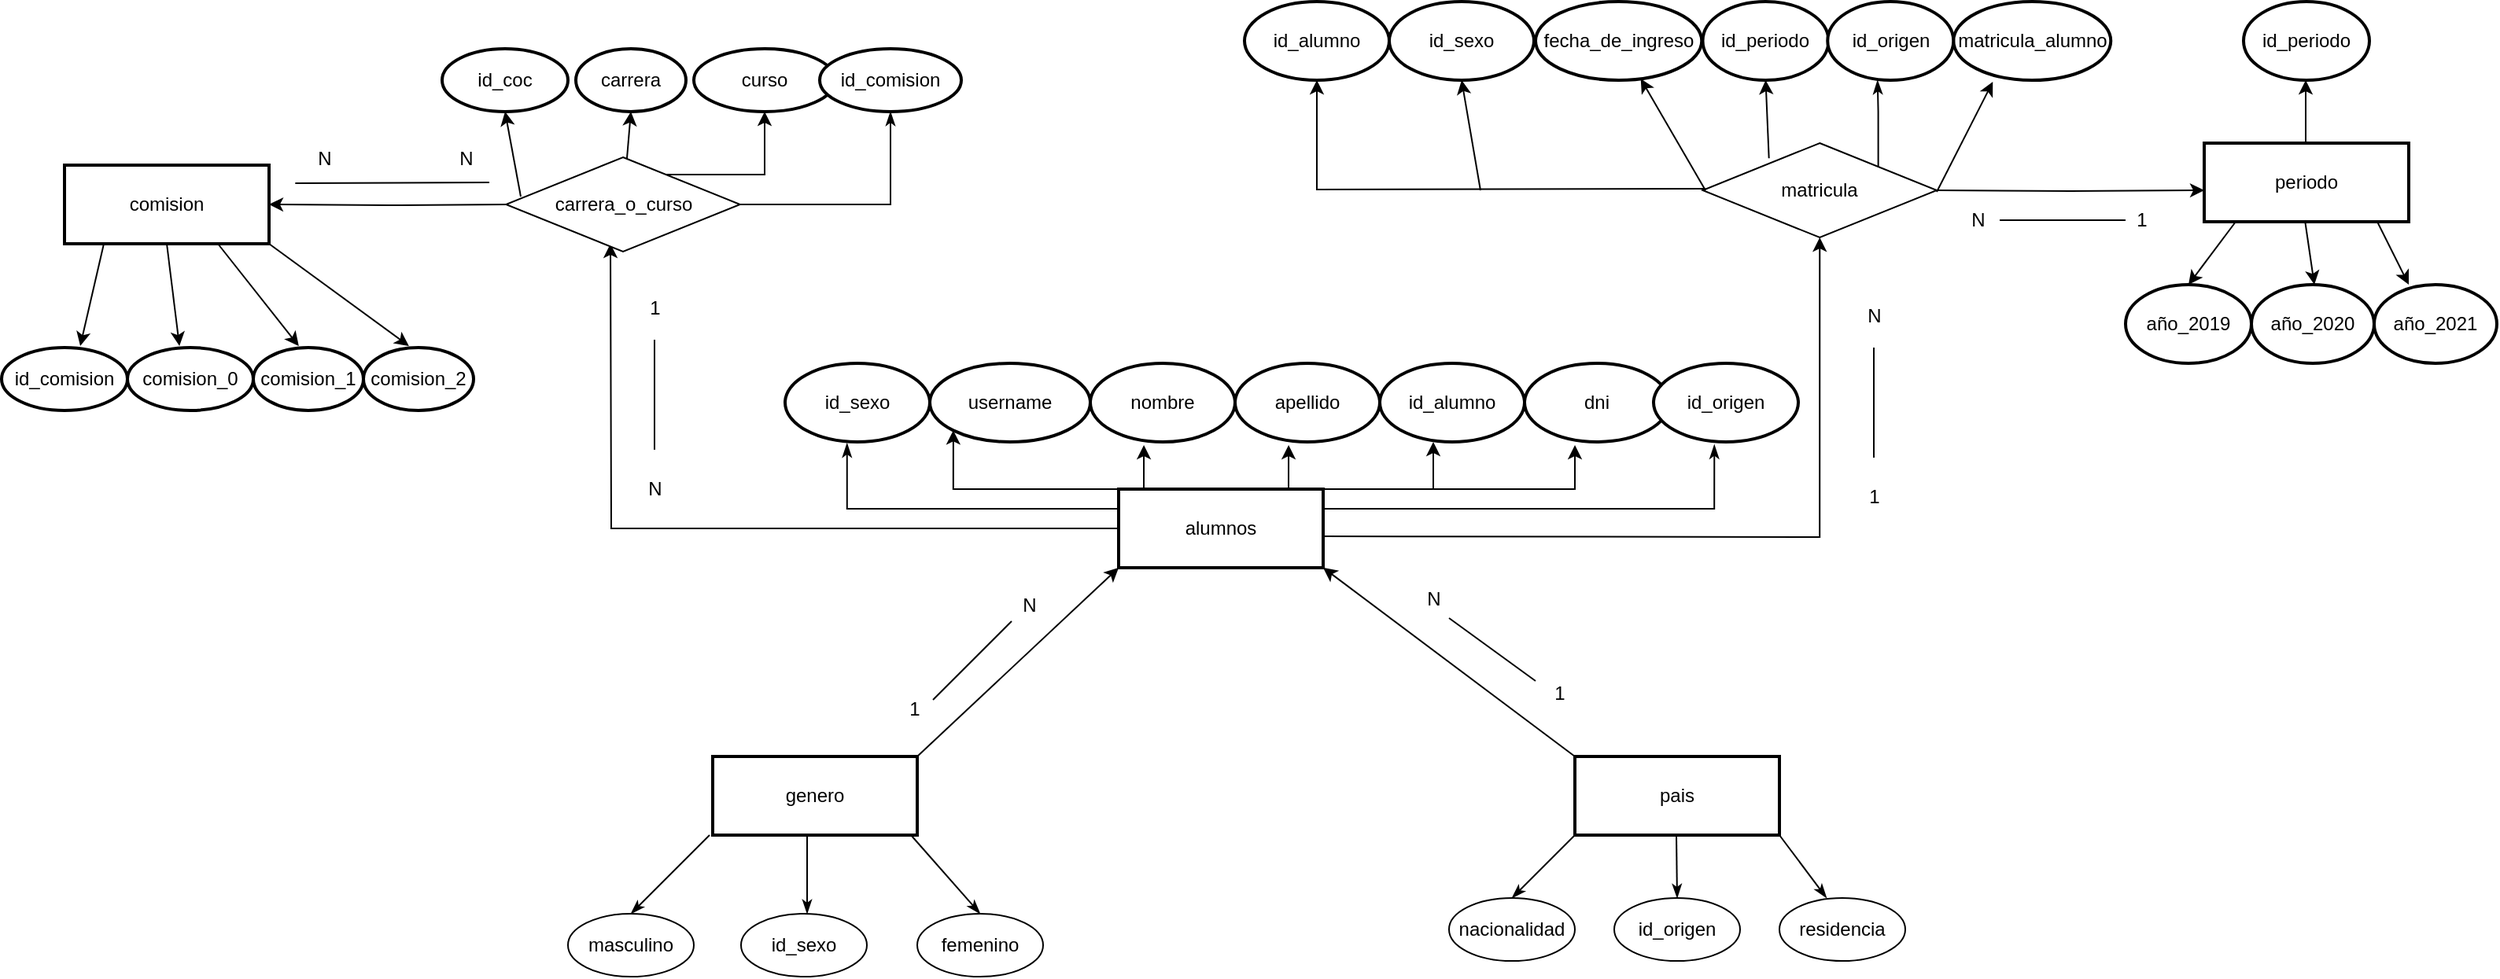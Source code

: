 <mxfile version="20.5.3" type="github">
  <diagram id="R2lEEEUBdFMjLlhIrx00" name="Page-1">
    <mxGraphModel dx="2285" dy="3212" grid="1" gridSize="10" guides="1" tooltips="1" connect="1" arrows="1" fold="1" page="1" pageScale="1" pageWidth="1100" pageHeight="850" background="#ffffff" math="0" shadow="0" extFonts="Permanent Marker^https://fonts.googleapis.com/css?family=Permanent+Marker">
      <root>
        <mxCell id="0" />
        <mxCell id="1" parent="0" />
        <mxCell id="P7RZuyyVcovGChBNpJfx-28" style="edgeStyle=orthogonalEdgeStyle;rounded=0;orthogonalLoop=1;jettySize=auto;html=1;entryX=1;entryY=0.5;entryDx=0;entryDy=0;startArrow=classic;startFill=1;exitX=-0.031;exitY=0.64;exitDx=0;exitDy=0;exitPerimeter=0;endArrow=none;endFill=0;" parent="1" target="rtn4qF55fu9jI-2fw3Xw-27" edge="1">
          <mxGeometry relative="1" as="geometry">
            <mxPoint x="810.0" y="-2220" as="sourcePoint" />
            <mxPoint x="616.03" y="-2260" as="targetPoint" />
            <Array as="points" />
          </mxGeometry>
        </mxCell>
        <mxCell id="P7RZuyyVcovGChBNpJfx-30" style="edgeStyle=orthogonalEdgeStyle;rounded=0;orthogonalLoop=1;jettySize=auto;html=1;exitX=0.5;exitY=0;exitDx=0;exitDy=0;entryX=0.5;entryY=1;entryDx=0;entryDy=0;" parent="1" target="P7RZuyyVcovGChBNpJfx-31" edge="1">
          <mxGeometry relative="1" as="geometry">
            <mxPoint x="493" y="-2221" as="sourcePoint" />
            <mxPoint x="493" y="-2261" as="targetPoint" />
          </mxGeometry>
        </mxCell>
        <mxCell id="P7RZuyyVcovGChBNpJfx-31" value="id_alumno" style="ellipse;whiteSpace=wrap;html=1;strokeWidth=2;" parent="1" vertex="1">
          <mxGeometry x="200" y="-2340" width="92" height="50" as="geometry" />
        </mxCell>
        <mxCell id="P7RZuyyVcovGChBNpJfx-40" style="edgeStyle=orthogonalEdgeStyle;rounded=0;orthogonalLoop=1;jettySize=auto;html=1;exitX=0;exitY=0;exitDx=0;exitDy=0;entryX=0;entryY=1;entryDx=0;entryDy=0;" parent="1" source="P7RZuyyVcovGChBNpJfx-33" target="P7RZuyyVcovGChBNpJfx-34" edge="1">
          <mxGeometry relative="1" as="geometry">
            <mxPoint x="10" y="-2050" as="targetPoint" />
            <Array as="points">
              <mxPoint x="15" y="-2030" />
            </Array>
          </mxGeometry>
        </mxCell>
        <mxCell id="P7RZuyyVcovGChBNpJfx-43" style="edgeStyle=orthogonalEdgeStyle;rounded=0;orthogonalLoop=1;jettySize=auto;html=1;exitX=0.25;exitY=0;exitDx=0;exitDy=0;entryX=0.37;entryY=1.04;entryDx=0;entryDy=0;entryPerimeter=0;" parent="1" source="P7RZuyyVcovGChBNpJfx-33" target="P7RZuyyVcovGChBNpJfx-39" edge="1">
          <mxGeometry relative="1" as="geometry" />
        </mxCell>
        <mxCell id="P7RZuyyVcovGChBNpJfx-49" style="edgeStyle=orthogonalEdgeStyle;rounded=0;orthogonalLoop=1;jettySize=auto;html=1;exitX=1;exitY=0;exitDx=0;exitDy=0;" parent="1" source="P7RZuyyVcovGChBNpJfx-33" edge="1">
          <mxGeometry relative="1" as="geometry">
            <mxPoint x="320" y="-2060" as="targetPoint" />
            <Array as="points">
              <mxPoint x="320" y="-2030" />
            </Array>
          </mxGeometry>
        </mxCell>
        <mxCell id="P7RZuyyVcovGChBNpJfx-56" style="edgeStyle=orthogonalEdgeStyle;rounded=0;orthogonalLoop=1;jettySize=auto;html=1;exitX=1;exitY=0;exitDx=0;exitDy=0;entryX=0.348;entryY=1.04;entryDx=0;entryDy=0;entryPerimeter=0;" parent="1" source="P7RZuyyVcovGChBNpJfx-33" target="P7RZuyyVcovGChBNpJfx-57" edge="1">
          <mxGeometry relative="1" as="geometry">
            <mxPoint x="410" y="-2045" as="targetPoint" />
            <Array as="points">
              <mxPoint x="410" y="-2030" />
            </Array>
          </mxGeometry>
        </mxCell>
        <mxCell id="a0SRRGbEDtVltzsN9R0g-11" style="edgeStyle=orthogonalEdgeStyle;rounded=0;orthogonalLoop=1;jettySize=auto;html=1;exitX=1;exitY=0.5;exitDx=0;exitDy=0;entryX=0.5;entryY=1;entryDx=0;entryDy=0;" parent="1" target="rtn4qF55fu9jI-2fw3Xw-27" edge="1">
          <mxGeometry relative="1" as="geometry">
            <mxPoint x="250" y="-2000" as="sourcePoint" />
            <mxPoint x="565.625" y="-2185" as="targetPoint" />
          </mxGeometry>
        </mxCell>
        <mxCell id="No7zWXWMWcnc-TDsIeM8-2" style="edgeStyle=orthogonalEdgeStyle;rounded=0;orthogonalLoop=1;jettySize=auto;html=1;" parent="1" source="P7RZuyyVcovGChBNpJfx-33" edge="1">
          <mxGeometry relative="1" as="geometry">
            <mxPoint x="-203" y="-2186" as="targetPoint" />
          </mxGeometry>
        </mxCell>
        <mxCell id="UTqYSlypCJ8h2DXwA_8x-38" style="edgeStyle=orthogonalEdgeStyle;rounded=0;orthogonalLoop=1;jettySize=auto;html=1;exitX=0;exitY=0.25;exitDx=0;exitDy=0;fontSize=12;startArrow=none;startFill=0;endArrow=classicThin;endFill=1;entryX=0.428;entryY=1.017;entryDx=0;entryDy=0;entryPerimeter=0;" edge="1" parent="1" source="P7RZuyyVcovGChBNpJfx-33" target="UTqYSlypCJ8h2DXwA_8x-42">
          <mxGeometry relative="1" as="geometry">
            <mxPoint x="-60.043" y="-2045" as="targetPoint" />
          </mxGeometry>
        </mxCell>
        <mxCell id="UTqYSlypCJ8h2DXwA_8x-40" style="edgeStyle=orthogonalEdgeStyle;rounded=0;orthogonalLoop=1;jettySize=auto;html=1;exitX=1;exitY=0.25;exitDx=0;exitDy=0;fontSize=12;startArrow=none;startFill=0;endArrow=classicThin;endFill=1;entryX=0.42;entryY=1.035;entryDx=0;entryDy=0;entryPerimeter=0;" edge="1" parent="1" source="P7RZuyyVcovGChBNpJfx-33" target="UTqYSlypCJ8h2DXwA_8x-41">
          <mxGeometry relative="1" as="geometry">
            <mxPoint x="499.957" y="-2045" as="targetPoint" />
          </mxGeometry>
        </mxCell>
        <mxCell id="P7RZuyyVcovGChBNpJfx-33" value="alumnos" style="rounded=0;whiteSpace=wrap;html=1;strokeWidth=2;" parent="1" vertex="1">
          <mxGeometry x="120" y="-2030" width="130" height="50" as="geometry" />
        </mxCell>
        <mxCell id="P7RZuyyVcovGChBNpJfx-34" value="username" style="ellipse;whiteSpace=wrap;html=1;strokeWidth=2;" parent="1" vertex="1">
          <mxGeometry y="-2110" width="102" height="50" as="geometry" />
        </mxCell>
        <mxCell id="P7RZuyyVcovGChBNpJfx-39" value="nombre" style="ellipse;whiteSpace=wrap;html=1;strokeWidth=2;" parent="1" vertex="1">
          <mxGeometry x="102" y="-2110" width="92" height="50" as="geometry" />
        </mxCell>
        <mxCell id="P7RZuyyVcovGChBNpJfx-46" style="edgeStyle=orthogonalEdgeStyle;rounded=0;orthogonalLoop=1;jettySize=auto;html=1;exitX=0.25;exitY=0;exitDx=0;exitDy=0;entryX=0.37;entryY=1.04;entryDx=0;entryDy=0;entryPerimeter=0;" parent="1" target="P7RZuyyVcovGChBNpJfx-47" edge="1">
          <mxGeometry relative="1" as="geometry">
            <mxPoint x="244.5" y="-2030" as="sourcePoint" />
          </mxGeometry>
        </mxCell>
        <mxCell id="P7RZuyyVcovGChBNpJfx-47" value="apellido" style="ellipse;whiteSpace=wrap;html=1;strokeWidth=2;" parent="1" vertex="1">
          <mxGeometry x="194" y="-2110" width="92" height="50" as="geometry" />
        </mxCell>
        <mxCell id="P7RZuyyVcovGChBNpJfx-51" value="id_alumno" style="ellipse;whiteSpace=wrap;html=1;strokeWidth=2;" parent="1" vertex="1">
          <mxGeometry x="286" y="-2110" width="92" height="50" as="geometry" />
        </mxCell>
        <mxCell id="P7RZuyyVcovGChBNpJfx-57" value="dni" style="ellipse;whiteSpace=wrap;html=1;strokeWidth=2;" parent="1" vertex="1">
          <mxGeometry x="378" y="-2110" width="92" height="50" as="geometry" />
        </mxCell>
        <mxCell id="P7RZuyyVcovGChBNpJfx-62" value="matricula_alumno" style="ellipse;whiteSpace=wrap;html=1;strokeWidth=2;" parent="1" vertex="1">
          <mxGeometry x="650.63" y="-2340" width="100" height="50" as="geometry" />
        </mxCell>
        <mxCell id="rtn4qF55fu9jI-2fw3Xw-1" value="pais" style="rounded=0;whiteSpace=wrap;html=1;strokeWidth=2;" parent="1" vertex="1">
          <mxGeometry x="410" y="-1860" width="130" height="50" as="geometry" />
        </mxCell>
        <mxCell id="rtn4qF55fu9jI-2fw3Xw-3" value="genero" style="rounded=0;whiteSpace=wrap;html=1;strokeWidth=2;" parent="1" vertex="1">
          <mxGeometry x="-138" y="-1860" width="130" height="50" as="geometry" />
        </mxCell>
        <mxCell id="rtn4qF55fu9jI-2fw3Xw-7" value="" style="endArrow=none;html=1;rounded=0;startArrow=classicThin;startFill=1;" parent="1" edge="1">
          <mxGeometry width="50" height="50" relative="1" as="geometry">
            <mxPoint x="-190" y="-1760" as="sourcePoint" />
            <mxPoint x="-140" y="-1810" as="targetPoint" />
          </mxGeometry>
        </mxCell>
        <mxCell id="rtn4qF55fu9jI-2fw3Xw-8" value="masculino" style="ellipse;whiteSpace=wrap;html=1;" parent="1" vertex="1">
          <mxGeometry x="-230" y="-1760" width="80" height="40" as="geometry" />
        </mxCell>
        <mxCell id="rtn4qF55fu9jI-2fw3Xw-9" value="femenino" style="ellipse;whiteSpace=wrap;html=1;" parent="1" vertex="1">
          <mxGeometry x="-8" y="-1760" width="80" height="40" as="geometry" />
        </mxCell>
        <mxCell id="rtn4qF55fu9jI-2fw3Xw-10" value="" style="endArrow=none;html=1;rounded=0;startArrow=classicThin;startFill=1;exitX=0.5;exitY=0;exitDx=0;exitDy=0;" parent="1" source="rtn4qF55fu9jI-2fw3Xw-9" edge="1">
          <mxGeometry width="50" height="50" relative="1" as="geometry">
            <mxPoint x="42" y="-1764" as="sourcePoint" />
            <mxPoint x="-12" y="-1810" as="targetPoint" />
          </mxGeometry>
        </mxCell>
        <mxCell id="rtn4qF55fu9jI-2fw3Xw-14" value="" style="endArrow=none;html=1;rounded=0;startArrow=classicThin;startFill=1;" parent="1" edge="1">
          <mxGeometry width="50" height="50" relative="1" as="geometry">
            <mxPoint x="-78" y="-1760" as="sourcePoint" />
            <mxPoint x="-78" y="-1810" as="targetPoint" />
          </mxGeometry>
        </mxCell>
        <mxCell id="rtn4qF55fu9jI-2fw3Xw-15" value="id_sexo" style="ellipse;whiteSpace=wrap;html=1;" parent="1" vertex="1">
          <mxGeometry x="-120" y="-1760" width="80" height="40" as="geometry" />
        </mxCell>
        <mxCell id="rtn4qF55fu9jI-2fw3Xw-16" value="" style="endArrow=none;html=1;rounded=0;startArrow=classicThin;startFill=1;" parent="1" edge="1">
          <mxGeometry width="50" height="50" relative="1" as="geometry">
            <mxPoint x="475" y="-1770" as="sourcePoint" />
            <mxPoint x="474.5" y="-1810" as="targetPoint" />
          </mxGeometry>
        </mxCell>
        <mxCell id="rtn4qF55fu9jI-2fw3Xw-18" value="id_origen" style="ellipse;whiteSpace=wrap;html=1;" parent="1" vertex="1">
          <mxGeometry x="435" y="-1770" width="80" height="40" as="geometry" />
        </mxCell>
        <mxCell id="rtn4qF55fu9jI-2fw3Xw-19" value="" style="endArrow=none;html=1;rounded=0;startArrow=classicThin;startFill=1;" parent="1" edge="1">
          <mxGeometry width="50" height="50" relative="1" as="geometry">
            <mxPoint x="370" y="-1770" as="sourcePoint" />
            <mxPoint x="410" y="-1810" as="targetPoint" />
          </mxGeometry>
        </mxCell>
        <mxCell id="rtn4qF55fu9jI-2fw3Xw-20" value="nacionalidad" style="ellipse;whiteSpace=wrap;html=1;" parent="1" vertex="1">
          <mxGeometry x="330" y="-1770" width="80" height="40" as="geometry" />
        </mxCell>
        <mxCell id="rtn4qF55fu9jI-2fw3Xw-21" value="" style="endArrow=none;html=1;rounded=0;startArrow=classicThin;startFill=1;" parent="1" edge="1">
          <mxGeometry width="50" height="50" relative="1" as="geometry">
            <mxPoint x="570" y="-1770" as="sourcePoint" />
            <mxPoint x="540" y="-1810" as="targetPoint" />
          </mxGeometry>
        </mxCell>
        <mxCell id="rtn4qF55fu9jI-2fw3Xw-22" value="residencia" style="ellipse;whiteSpace=wrap;html=1;" parent="1" vertex="1">
          <mxGeometry x="540" y="-1770" width="80" height="40" as="geometry" />
        </mxCell>
        <mxCell id="rtn4qF55fu9jI-2fw3Xw-26" value="fecha_de_ingreso" style="ellipse;whiteSpace=wrap;html=1;strokeWidth=2;" parent="1" vertex="1">
          <mxGeometry x="385" y="-2340" width="105.63" height="50" as="geometry" />
        </mxCell>
        <mxCell id="UTqYSlypCJ8h2DXwA_8x-44" style="edgeStyle=orthogonalEdgeStyle;rounded=0;orthogonalLoop=1;jettySize=auto;html=1;exitX=1;exitY=0;exitDx=0;exitDy=0;fontSize=12;startArrow=none;startFill=0;endArrow=classicThin;endFill=1;" edge="1" parent="1" source="rtn4qF55fu9jI-2fw3Xw-27">
          <mxGeometry relative="1" as="geometry">
            <mxPoint x="602.375" y="-2290" as="targetPoint" />
          </mxGeometry>
        </mxCell>
        <mxCell id="rtn4qF55fu9jI-2fw3Xw-27" value="matricula" style="rhombus;whiteSpace=wrap;html=1;" parent="1" vertex="1">
          <mxGeometry x="491.25" y="-2250" width="148.75" height="60" as="geometry" />
        </mxCell>
        <mxCell id="a0SRRGbEDtVltzsN9R0g-1" value="" style="endArrow=classic;html=1;rounded=0;entryX=0;entryY=1;entryDx=0;entryDy=0;exitX=1;exitY=0;exitDx=0;exitDy=0;" parent="1" source="rtn4qF55fu9jI-2fw3Xw-3" target="P7RZuyyVcovGChBNpJfx-33" edge="1">
          <mxGeometry width="50" height="50" relative="1" as="geometry">
            <mxPoint x="20" y="-1860" as="sourcePoint" />
            <mxPoint x="70" y="-1910" as="targetPoint" />
          </mxGeometry>
        </mxCell>
        <mxCell id="a0SRRGbEDtVltzsN9R0g-2" value="" style="endArrow=classic;html=1;rounded=0;entryX=1;entryY=1;entryDx=0;entryDy=0;" parent="1" target="P7RZuyyVcovGChBNpJfx-33" edge="1">
          <mxGeometry width="50" height="50" relative="1" as="geometry">
            <mxPoint x="410" y="-1860" as="sourcePoint" />
            <mxPoint x="510" y="-1980" as="targetPoint" />
          </mxGeometry>
        </mxCell>
        <mxCell id="a0SRRGbEDtVltzsN9R0g-4" value="" style="endArrow=none;html=1;rounded=0;" parent="1" edge="1">
          <mxGeometry width="50" height="50" relative="1" as="geometry">
            <mxPoint x="2" y="-1896" as="sourcePoint" />
            <mxPoint x="52" y="-1946" as="targetPoint" />
          </mxGeometry>
        </mxCell>
        <mxCell id="a0SRRGbEDtVltzsN9R0g-6" value="" style="endArrow=none;html=1;rounded=0;" parent="1" edge="1">
          <mxGeometry width="50" height="50" relative="1" as="geometry">
            <mxPoint x="330" y="-1948" as="sourcePoint" />
            <mxPoint x="385" y="-1908" as="targetPoint" />
          </mxGeometry>
        </mxCell>
        <mxCell id="a0SRRGbEDtVltzsN9R0g-7" value="1" style="text;html=1;align=center;verticalAlign=middle;resizable=0;points=[];autosize=1;strokeColor=none;fillColor=none;" parent="1" vertex="1">
          <mxGeometry x="-25" y="-1905" width="30" height="30" as="geometry" />
        </mxCell>
        <mxCell id="a0SRRGbEDtVltzsN9R0g-8" value="N" style="text;html=1;align=center;verticalAlign=middle;resizable=0;points=[];autosize=1;strokeColor=none;fillColor=none;" parent="1" vertex="1">
          <mxGeometry x="48" y="-1971" width="30" height="30" as="geometry" />
        </mxCell>
        <mxCell id="a0SRRGbEDtVltzsN9R0g-9" value="1" style="text;html=1;align=center;verticalAlign=middle;resizable=0;points=[];autosize=1;strokeColor=none;fillColor=none;" parent="1" vertex="1">
          <mxGeometry x="385" y="-1915" width="30" height="30" as="geometry" />
        </mxCell>
        <mxCell id="a0SRRGbEDtVltzsN9R0g-10" value="N" style="text;html=1;align=center;verticalAlign=middle;resizable=0;points=[];autosize=1;strokeColor=none;fillColor=none;" parent="1" vertex="1">
          <mxGeometry x="305" y="-1975" width="30" height="30" as="geometry" />
        </mxCell>
        <mxCell id="a0SRRGbEDtVltzsN9R0g-12" value="" style="endArrow=none;html=1;rounded=0;" parent="1" edge="1">
          <mxGeometry width="50" height="50" relative="1" as="geometry">
            <mxPoint x="600" y="-2050" as="sourcePoint" />
            <mxPoint x="600" y="-2120" as="targetPoint" />
          </mxGeometry>
        </mxCell>
        <mxCell id="a0SRRGbEDtVltzsN9R0g-13" value="N" style="text;html=1;align=center;verticalAlign=middle;resizable=0;points=[];autosize=1;strokeColor=none;fillColor=none;" parent="1" vertex="1">
          <mxGeometry x="585" y="-2155" width="30" height="30" as="geometry" />
        </mxCell>
        <mxCell id="a0SRRGbEDtVltzsN9R0g-14" value="1" style="text;html=1;align=center;verticalAlign=middle;resizable=0;points=[];autosize=1;strokeColor=none;fillColor=none;" parent="1" vertex="1">
          <mxGeometry x="585" y="-2040" width="30" height="30" as="geometry" />
        </mxCell>
        <mxCell id="qSFf1d8sSwgzxAx7nHoN-1" value="periodo" style="rounded=0;whiteSpace=wrap;html=1;strokeWidth=2;" parent="1" vertex="1">
          <mxGeometry x="810" y="-2250" width="130" height="50" as="geometry" />
        </mxCell>
        <mxCell id="qSFf1d8sSwgzxAx7nHoN-7" value="" style="endArrow=classic;html=1;rounded=0;entryX=0.5;entryY=0;entryDx=0;entryDy=0;" parent="1" target="qSFf1d8sSwgzxAx7nHoN-9" edge="1">
          <mxGeometry width="50" height="50" relative="1" as="geometry">
            <mxPoint x="830" y="-2200" as="sourcePoint" />
            <mxPoint x="820" y="-2160" as="targetPoint" />
          </mxGeometry>
        </mxCell>
        <mxCell id="qSFf1d8sSwgzxAx7nHoN-9" value="año_2019" style="ellipse;whiteSpace=wrap;html=1;strokeWidth=2;" parent="1" vertex="1">
          <mxGeometry x="760" y="-2160" width="80" height="50" as="geometry" />
        </mxCell>
        <mxCell id="qSFf1d8sSwgzxAx7nHoN-10" value="" style="endArrow=classic;html=1;rounded=0;" parent="1" edge="1">
          <mxGeometry width="50" height="50" relative="1" as="geometry">
            <mxPoint x="874" y="-2201" as="sourcePoint" />
            <mxPoint x="880" y="-2160" as="targetPoint" />
          </mxGeometry>
        </mxCell>
        <mxCell id="qSFf1d8sSwgzxAx7nHoN-11" value="año_2020" style="ellipse;whiteSpace=wrap;html=1;strokeWidth=2;" parent="1" vertex="1">
          <mxGeometry x="840" y="-2160" width="78" height="50" as="geometry" />
        </mxCell>
        <mxCell id="qSFf1d8sSwgzxAx7nHoN-12" value="" style="endArrow=classic;html=1;rounded=0;" parent="1" edge="1">
          <mxGeometry width="50" height="50" relative="1" as="geometry">
            <mxPoint x="920" y="-2200" as="sourcePoint" />
            <mxPoint x="940" y="-2160" as="targetPoint" />
          </mxGeometry>
        </mxCell>
        <mxCell id="qSFf1d8sSwgzxAx7nHoN-13" value="año_2021" style="ellipse;whiteSpace=wrap;html=1;strokeWidth=2;" parent="1" vertex="1">
          <mxGeometry x="918" y="-2160" width="78" height="50" as="geometry" />
        </mxCell>
        <mxCell id="qSFf1d8sSwgzxAx7nHoN-17" value="" style="endArrow=classic;html=1;rounded=0;endFill=1;" parent="1" edge="1">
          <mxGeometry width="50" height="50" relative="1" as="geometry">
            <mxPoint x="874.5" y="-2250" as="sourcePoint" />
            <mxPoint x="874.5" y="-2290" as="targetPoint" />
          </mxGeometry>
        </mxCell>
        <mxCell id="qSFf1d8sSwgzxAx7nHoN-18" value="id_periodo" style="ellipse;whiteSpace=wrap;html=1;strokeWidth=2;" parent="1" vertex="1">
          <mxGeometry x="835" y="-2340" width="80" height="50" as="geometry" />
        </mxCell>
        <mxCell id="qSFf1d8sSwgzxAx7nHoN-20" value="" style="endArrow=none;html=1;rounded=0;" parent="1" edge="1">
          <mxGeometry width="50" height="50" relative="1" as="geometry">
            <mxPoint x="680" y="-2201" as="sourcePoint" />
            <mxPoint x="760" y="-2201" as="targetPoint" />
          </mxGeometry>
        </mxCell>
        <mxCell id="qSFf1d8sSwgzxAx7nHoN-21" value="1" style="text;html=1;align=center;verticalAlign=middle;resizable=0;points=[];autosize=1;strokeColor=none;fillColor=none;" parent="1" vertex="1">
          <mxGeometry x="755" y="-2216" width="30" height="30" as="geometry" />
        </mxCell>
        <mxCell id="qSFf1d8sSwgzxAx7nHoN-22" value="N" style="text;html=1;align=center;verticalAlign=middle;resizable=0;points=[];autosize=1;strokeColor=none;fillColor=none;" parent="1" vertex="1">
          <mxGeometry x="650.63" y="-2216" width="30" height="30" as="geometry" />
        </mxCell>
        <mxCell id="qSFf1d8sSwgzxAx7nHoN-25" value="id_periodo" style="ellipse;whiteSpace=wrap;html=1;strokeWidth=2;" parent="1" vertex="1">
          <mxGeometry x="491.25" y="-2340" width="80" height="50" as="geometry" />
        </mxCell>
        <mxCell id="qSFf1d8sSwgzxAx7nHoN-33" value="" style="endArrow=classic;html=1;rounded=0;endFill=1;exitX=0.052;exitY=0.583;exitDx=0;exitDy=0;exitPerimeter=0;" parent="1" edge="1" target="rtn4qF55fu9jI-2fw3Xw-26">
          <mxGeometry width="50" height="50" relative="1" as="geometry">
            <mxPoint x="492.985" y="-2220.02" as="sourcePoint" />
            <mxPoint x="440" y="-2280" as="targetPoint" />
          </mxGeometry>
        </mxCell>
        <mxCell id="qSFf1d8sSwgzxAx7nHoN-34" value="" style="endArrow=classic;html=1;rounded=0;endFill=1;entryX=0.5;entryY=1;entryDx=0;entryDy=0;exitX=0.283;exitY=0.161;exitDx=0;exitDy=0;exitPerimeter=0;" parent="1" target="qSFf1d8sSwgzxAx7nHoN-25" edge="1" source="rtn4qF55fu9jI-2fw3Xw-27">
          <mxGeometry width="50" height="50" relative="1" as="geometry">
            <mxPoint x="566" y="-2250" as="sourcePoint" />
            <mxPoint x="566.04" y="-2290" as="targetPoint" />
          </mxGeometry>
        </mxCell>
        <mxCell id="qSFf1d8sSwgzxAx7nHoN-36" value="" style="endArrow=classic;html=1;rounded=0;endFill=1;exitX=0.052;exitY=0.583;exitDx=0;exitDy=0;exitPerimeter=0;entryX=0.25;entryY=1.02;entryDx=0;entryDy=0;entryPerimeter=0;" parent="1" target="P7RZuyyVcovGChBNpJfx-62" edge="1">
          <mxGeometry width="50" height="50" relative="1" as="geometry">
            <mxPoint x="639.995" y="-2219.02" as="sourcePoint" />
            <mxPoint x="640.01" y="-2291" as="targetPoint" />
          </mxGeometry>
        </mxCell>
        <mxCell id="UTqYSlypCJ8h2DXwA_8x-7" style="edgeStyle=orthogonalEdgeStyle;rounded=0;orthogonalLoop=1;jettySize=auto;html=1;exitX=0.5;exitY=0;exitDx=0;exitDy=0;entryX=0.5;entryY=1;entryDx=0;entryDy=0;fontSize=12;" edge="1" parent="1" target="UTqYSlypCJ8h2DXwA_8x-6">
          <mxGeometry relative="1" as="geometry">
            <mxPoint x="-203" y="-2236" as="sourcePoint" />
            <Array as="points">
              <mxPoint x="-203" y="-2230" />
              <mxPoint x="-105" y="-2230" />
            </Array>
          </mxGeometry>
        </mxCell>
        <mxCell id="UTqYSlypCJ8h2DXwA_8x-11" style="edgeStyle=orthogonalEdgeStyle;rounded=0;orthogonalLoop=1;jettySize=auto;html=1;exitX=0;exitY=0.5;exitDx=0;exitDy=0;fontSize=12;" edge="1" parent="1" target="UTqYSlypCJ8h2DXwA_8x-10">
          <mxGeometry relative="1" as="geometry">
            <mxPoint x="-268" y="-2211" as="sourcePoint" />
          </mxGeometry>
        </mxCell>
        <mxCell id="UTqYSlypCJ8h2DXwA_8x-4" value="id_coc" style="ellipse;whiteSpace=wrap;html=1;strokeWidth=2;" vertex="1" parent="1">
          <mxGeometry x="-310" y="-2310" width="80" height="40" as="geometry" />
        </mxCell>
        <mxCell id="UTqYSlypCJ8h2DXwA_8x-6" value="curso" style="ellipse;whiteSpace=wrap;html=1;strokeWidth=2;" vertex="1" parent="1">
          <mxGeometry x="-150" y="-2310" width="90" height="40" as="geometry" />
        </mxCell>
        <mxCell id="UTqYSlypCJ8h2DXwA_8x-10" value="comision" style="rounded=0;whiteSpace=wrap;html=1;strokeWidth=2;fontSize=12;" vertex="1" parent="1">
          <mxGeometry x="-550" y="-2236" width="130" height="50" as="geometry" />
        </mxCell>
        <mxCell id="UTqYSlypCJ8h2DXwA_8x-12" value="carrera" style="ellipse;whiteSpace=wrap;html=1;strokeWidth=2;" vertex="1" parent="1">
          <mxGeometry x="-225" y="-2310" width="70" height="40" as="geometry" />
        </mxCell>
        <mxCell id="UTqYSlypCJ8h2DXwA_8x-34" style="edgeStyle=orthogonalEdgeStyle;rounded=0;orthogonalLoop=1;jettySize=auto;html=1;fontSize=12;startArrow=none;startFill=0;endArrow=classicThin;endFill=1;entryX=0.5;entryY=1;entryDx=0;entryDy=0;" edge="1" parent="1" source="UTqYSlypCJ8h2DXwA_8x-15" target="UTqYSlypCJ8h2DXwA_8x-35">
          <mxGeometry relative="1" as="geometry">
            <mxPoint x="-10" y="-2260.002" as="targetPoint" />
          </mxGeometry>
        </mxCell>
        <mxCell id="UTqYSlypCJ8h2DXwA_8x-15" value="carrera_o_curso" style="rhombus;whiteSpace=wrap;html=1;" vertex="1" parent="1">
          <mxGeometry x="-269.37" y="-2241" width="148.75" height="60" as="geometry" />
        </mxCell>
        <mxCell id="UTqYSlypCJ8h2DXwA_8x-17" value="" style="endArrow=classic;html=1;rounded=0;fontSize=12;entryX=0.5;entryY=1;entryDx=0;entryDy=0;" edge="1" parent="1" source="UTqYSlypCJ8h2DXwA_8x-15" target="UTqYSlypCJ8h2DXwA_8x-12">
          <mxGeometry width="50" height="50" relative="1" as="geometry">
            <mxPoint x="-269.37" y="-2210" as="sourcePoint" />
            <mxPoint x="-219.37" y="-2260" as="targetPoint" />
          </mxGeometry>
        </mxCell>
        <mxCell id="UTqYSlypCJ8h2DXwA_8x-19" value="" style="endArrow=classic;html=1;rounded=0;fontSize=12;entryX=0.5;entryY=1;entryDx=0;entryDy=0;" edge="1" parent="1" target="UTqYSlypCJ8h2DXwA_8x-4">
          <mxGeometry width="50" height="50" relative="1" as="geometry">
            <mxPoint x="-260" y="-2216" as="sourcePoint" />
            <mxPoint x="-340" y="-2266" as="targetPoint" />
          </mxGeometry>
        </mxCell>
        <mxCell id="UTqYSlypCJ8h2DXwA_8x-25" value="" style="endArrow=classic;html=1;rounded=0;fontSize=12;entryX=0.625;entryY=-0.025;entryDx=0;entryDy=0;entryPerimeter=0;" edge="1" parent="1" target="UTqYSlypCJ8h2DXwA_8x-26">
          <mxGeometry width="50" height="50" relative="1" as="geometry">
            <mxPoint x="-525" y="-2186" as="sourcePoint" />
            <mxPoint x="-530" y="-2120" as="targetPoint" />
          </mxGeometry>
        </mxCell>
        <mxCell id="UTqYSlypCJ8h2DXwA_8x-26" value="id_comision" style="ellipse;whiteSpace=wrap;html=1;strokeWidth=2;" vertex="1" parent="1">
          <mxGeometry x="-590" y="-2120" width="80" height="40" as="geometry" />
        </mxCell>
        <mxCell id="UTqYSlypCJ8h2DXwA_8x-27" value="" style="endArrow=classic;html=1;rounded=0;fontSize=12;entryX=0.413;entryY=-0.025;entryDx=0;entryDy=0;entryPerimeter=0;exitX=0.5;exitY=1;exitDx=0;exitDy=0;" edge="1" parent="1" source="UTqYSlypCJ8h2DXwA_8x-10" target="UTqYSlypCJ8h2DXwA_8x-28">
          <mxGeometry width="50" height="50" relative="1" as="geometry">
            <mxPoint x="-462.5" y="-2186" as="sourcePoint" />
            <mxPoint x="-457.5" y="-2116" as="targetPoint" />
          </mxGeometry>
        </mxCell>
        <mxCell id="UTqYSlypCJ8h2DXwA_8x-28" value="comision_0" style="ellipse;whiteSpace=wrap;html=1;strokeWidth=2;" vertex="1" parent="1">
          <mxGeometry x="-510" y="-2120" width="80" height="40" as="geometry" />
        </mxCell>
        <mxCell id="UTqYSlypCJ8h2DXwA_8x-29" value="" style="endArrow=classic;html=1;rounded=0;fontSize=12;entryX=0.413;entryY=-0.025;entryDx=0;entryDy=0;entryPerimeter=0;exitX=0.75;exitY=1;exitDx=0;exitDy=0;" edge="1" parent="1" target="UTqYSlypCJ8h2DXwA_8x-30" source="UTqYSlypCJ8h2DXwA_8x-10">
          <mxGeometry width="50" height="50" relative="1" as="geometry">
            <mxPoint x="-420" y="-2180" as="sourcePoint" />
            <mxPoint x="-447.5" y="-2106" as="targetPoint" />
          </mxGeometry>
        </mxCell>
        <mxCell id="UTqYSlypCJ8h2DXwA_8x-30" value="comision_1&lt;br&gt;" style="ellipse;whiteSpace=wrap;html=1;strokeWidth=2;" vertex="1" parent="1">
          <mxGeometry x="-430" y="-2120" width="70" height="40" as="geometry" />
        </mxCell>
        <mxCell id="UTqYSlypCJ8h2DXwA_8x-31" value="" style="endArrow=classic;html=1;rounded=0;fontSize=12;entryX=0.413;entryY=-0.025;entryDx=0;entryDy=0;entryPerimeter=0;exitX=1;exitY=1;exitDx=0;exitDy=0;" edge="1" parent="1" target="UTqYSlypCJ8h2DXwA_8x-32" source="UTqYSlypCJ8h2DXwA_8x-10">
          <mxGeometry width="50" height="50" relative="1" as="geometry">
            <mxPoint x="-442.5" y="-2166" as="sourcePoint" />
            <mxPoint x="-437.5" y="-2096" as="targetPoint" />
          </mxGeometry>
        </mxCell>
        <mxCell id="UTqYSlypCJ8h2DXwA_8x-32" value="comision_2" style="ellipse;whiteSpace=wrap;html=1;strokeWidth=2;" vertex="1" parent="1">
          <mxGeometry x="-360" y="-2120" width="70" height="40" as="geometry" />
        </mxCell>
        <mxCell id="UTqYSlypCJ8h2DXwA_8x-35" value="id_comision" style="ellipse;whiteSpace=wrap;html=1;strokeWidth=2;" vertex="1" parent="1">
          <mxGeometry x="-70" y="-2310" width="90" height="40" as="geometry" />
        </mxCell>
        <mxCell id="UTqYSlypCJ8h2DXwA_8x-41" value="id_origen" style="ellipse;whiteSpace=wrap;html=1;strokeWidth=2;" vertex="1" parent="1">
          <mxGeometry x="460" y="-2110" width="92" height="50" as="geometry" />
        </mxCell>
        <mxCell id="UTqYSlypCJ8h2DXwA_8x-42" value="id_sexo" style="ellipse;whiteSpace=wrap;html=1;strokeWidth=2;" vertex="1" parent="1">
          <mxGeometry x="-92" y="-2110" width="92" height="50" as="geometry" />
        </mxCell>
        <mxCell id="UTqYSlypCJ8h2DXwA_8x-45" value="id_origen" style="ellipse;whiteSpace=wrap;html=1;strokeWidth=2;" vertex="1" parent="1">
          <mxGeometry x="570.63" y="-2340" width="80" height="50" as="geometry" />
        </mxCell>
        <mxCell id="UTqYSlypCJ8h2DXwA_8x-46" value="" style="endArrow=classic;html=1;rounded=0;fontSize=12;entryX=0.5;entryY=1;entryDx=0;entryDy=0;" edge="1" parent="1" target="UTqYSlypCJ8h2DXwA_8x-47">
          <mxGeometry width="50" height="50" relative="1" as="geometry">
            <mxPoint x="350" y="-2220" as="sourcePoint" />
            <mxPoint x="350" y="-2290" as="targetPoint" />
          </mxGeometry>
        </mxCell>
        <mxCell id="UTqYSlypCJ8h2DXwA_8x-47" value="id_sexo" style="ellipse;whiteSpace=wrap;html=1;strokeWidth=2;" vertex="1" parent="1">
          <mxGeometry x="292" y="-2340" width="92" height="50" as="geometry" />
        </mxCell>
        <mxCell id="UTqYSlypCJ8h2DXwA_8x-48" value="" style="endArrow=none;html=1;rounded=0;" edge="1" parent="1">
          <mxGeometry width="50" height="50" relative="1" as="geometry">
            <mxPoint x="-175" y="-2055" as="sourcePoint" />
            <mxPoint x="-175" y="-2125" as="targetPoint" />
          </mxGeometry>
        </mxCell>
        <mxCell id="UTqYSlypCJ8h2DXwA_8x-49" value="1" style="text;html=1;align=center;verticalAlign=middle;resizable=0;points=[];autosize=1;strokeColor=none;fillColor=none;" vertex="1" parent="1">
          <mxGeometry x="-190" y="-2160" width="30" height="30" as="geometry" />
        </mxCell>
        <mxCell id="UTqYSlypCJ8h2DXwA_8x-50" value="N" style="text;html=1;align=center;verticalAlign=middle;resizable=0;points=[];autosize=1;strokeColor=none;fillColor=none;" vertex="1" parent="1">
          <mxGeometry x="-190" y="-2045" width="30" height="30" as="geometry" />
        </mxCell>
        <mxCell id="UTqYSlypCJ8h2DXwA_8x-54" value="" style="endArrow=none;html=1;rounded=0;fontSize=12;exitX=-0.111;exitY=1.017;exitDx=0;exitDy=0;exitPerimeter=0;" edge="1" parent="1" source="UTqYSlypCJ8h2DXwA_8x-55">
          <mxGeometry width="50" height="50" relative="1" as="geometry">
            <mxPoint x="-390" y="-2225.42" as="sourcePoint" />
            <mxPoint x="-280" y="-2225" as="targetPoint" />
          </mxGeometry>
        </mxCell>
        <mxCell id="UTqYSlypCJ8h2DXwA_8x-55" value="N" style="text;html=1;align=center;verticalAlign=middle;resizable=0;points=[];autosize=1;strokeColor=none;fillColor=none;fontSize=12;" vertex="1" parent="1">
          <mxGeometry x="-400" y="-2255" width="30" height="30" as="geometry" />
        </mxCell>
        <mxCell id="UTqYSlypCJ8h2DXwA_8x-56" value="N" style="text;html=1;align=center;verticalAlign=middle;resizable=0;points=[];autosize=1;strokeColor=none;fillColor=none;fontSize=12;" vertex="1" parent="1">
          <mxGeometry x="-310" y="-2255" width="30" height="30" as="geometry" />
        </mxCell>
      </root>
    </mxGraphModel>
  </diagram>
</mxfile>
